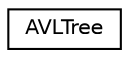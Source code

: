 digraph "Graphical Class Hierarchy"
{
  edge [fontname="Helvetica",fontsize="10",labelfontname="Helvetica",labelfontsize="10"];
  node [fontname="Helvetica",fontsize="10",shape=record];
  rankdir="LR";
  Node1 [label="AVLTree",height=0.2,width=0.4,color="black", fillcolor="white", style="filled",URL="$class_a_v_l_tree.html"];
}
